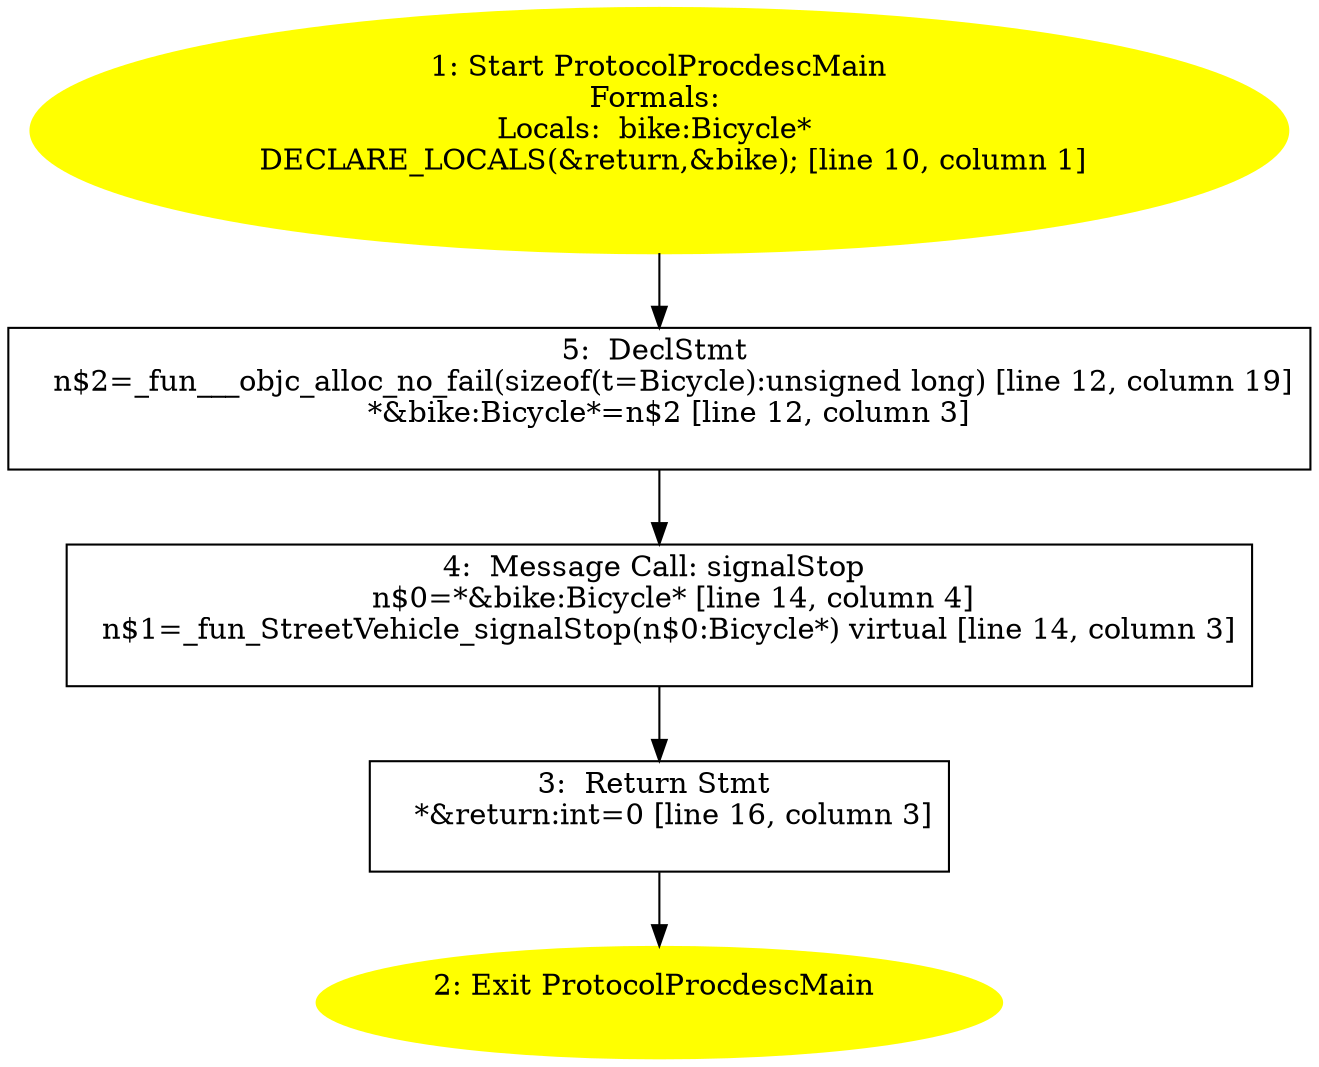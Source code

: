/* @generated */
digraph cfg {
"ProtocolProcdescMain.84e7d2448aa904c965bf225f17cfb503_1" [label="1: Start ProtocolProcdescMain\nFormals: \nLocals:  bike:Bicycle* \n   DECLARE_LOCALS(&return,&bike); [line 10, column 1]\n " color=yellow style=filled]
	

	 "ProtocolProcdescMain.84e7d2448aa904c965bf225f17cfb503_1" -> "ProtocolProcdescMain.84e7d2448aa904c965bf225f17cfb503_5" ;
"ProtocolProcdescMain.84e7d2448aa904c965bf225f17cfb503_2" [label="2: Exit ProtocolProcdescMain \n  " color=yellow style=filled]
	

"ProtocolProcdescMain.84e7d2448aa904c965bf225f17cfb503_3" [label="3:  Return Stmt \n   *&return:int=0 [line 16, column 3]\n " shape="box"]
	

	 "ProtocolProcdescMain.84e7d2448aa904c965bf225f17cfb503_3" -> "ProtocolProcdescMain.84e7d2448aa904c965bf225f17cfb503_2" ;
"ProtocolProcdescMain.84e7d2448aa904c965bf225f17cfb503_4" [label="4:  Message Call: signalStop \n   n$0=*&bike:Bicycle* [line 14, column 4]\n  n$1=_fun_StreetVehicle_signalStop(n$0:Bicycle*) virtual [line 14, column 3]\n " shape="box"]
	

	 "ProtocolProcdescMain.84e7d2448aa904c965bf225f17cfb503_4" -> "ProtocolProcdescMain.84e7d2448aa904c965bf225f17cfb503_3" ;
"ProtocolProcdescMain.84e7d2448aa904c965bf225f17cfb503_5" [label="5:  DeclStmt \n   n$2=_fun___objc_alloc_no_fail(sizeof(t=Bicycle):unsigned long) [line 12, column 19]\n  *&bike:Bicycle*=n$2 [line 12, column 3]\n " shape="box"]
	

	 "ProtocolProcdescMain.84e7d2448aa904c965bf225f17cfb503_5" -> "ProtocolProcdescMain.84e7d2448aa904c965bf225f17cfb503_4" ;
}
